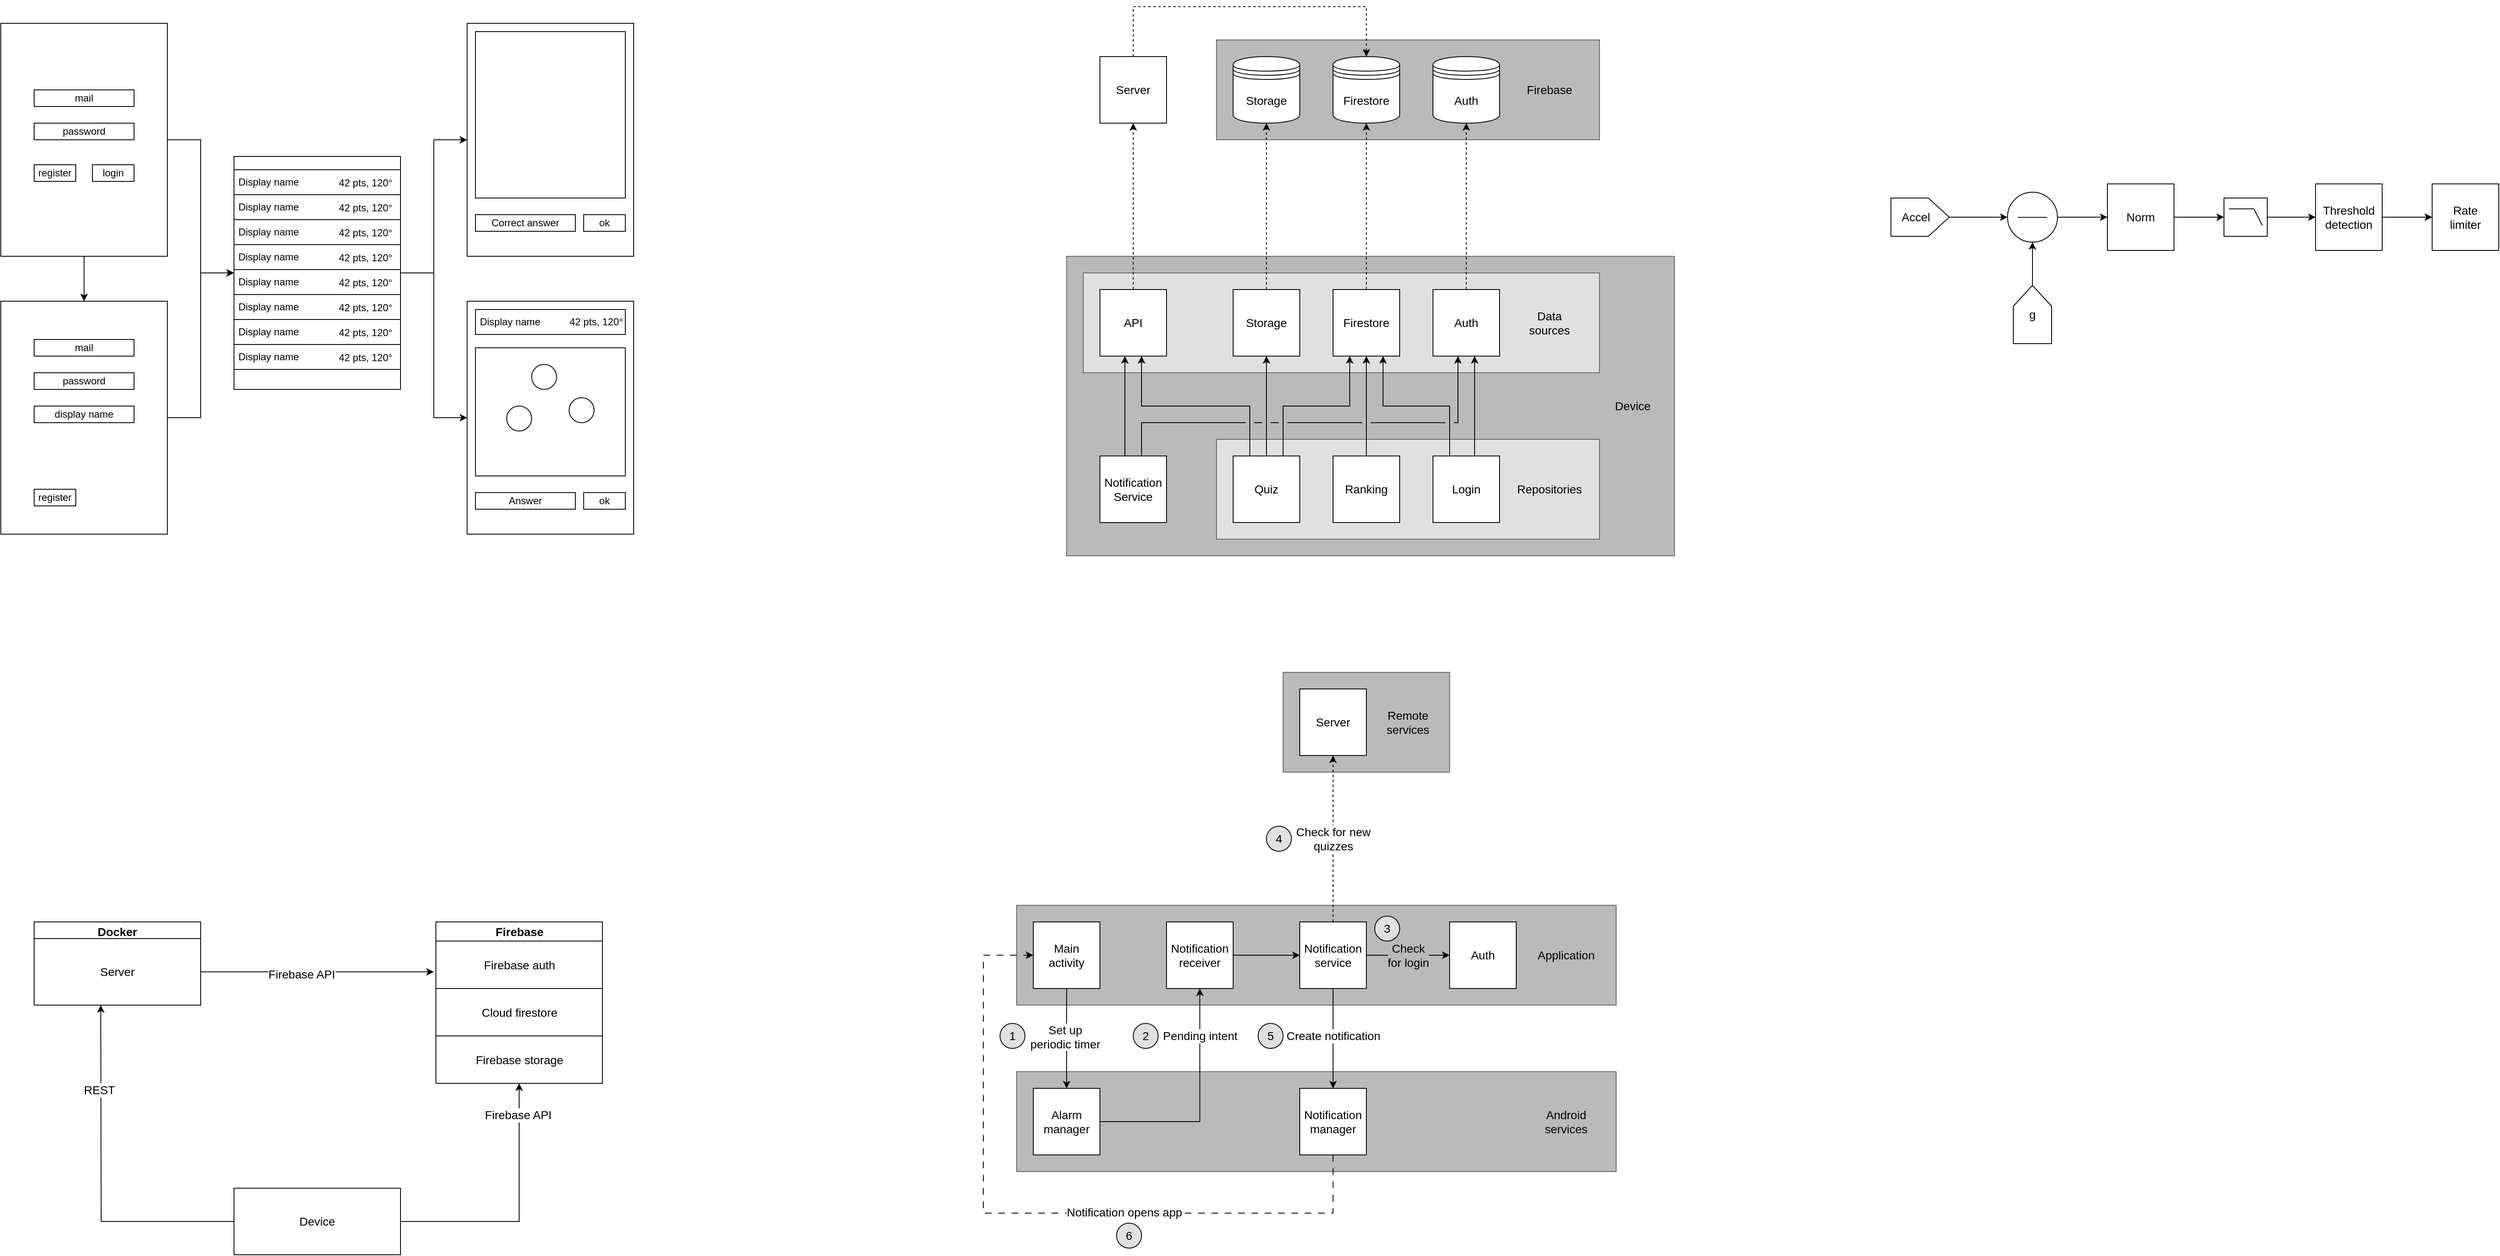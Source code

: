 <mxfile version="20.8.5" type="github">
  <diagram id="zBzixGI2H7bgK-FoRZWc" name="Page-1">
    <mxGraphModel dx="1362" dy="807" grid="1" gridSize="10" guides="1" tooltips="1" connect="1" arrows="1" fold="1" page="1" pageScale="1" pageWidth="1169" pageHeight="827" math="0" shadow="0">
      <root>
        <mxCell id="0" />
        <mxCell id="1" parent="0" />
        <mxCell id="LHW_mTxl5ud9EYCv_wQF-114" value="" style="rounded=0;whiteSpace=wrap;html=1;fontSize=14;fillColor=#BABABA;strokeColor=#666666;" parent="1" vertex="1">
          <mxGeometry x="1740" y="860" width="200" height="120" as="geometry" />
        </mxCell>
        <mxCell id="LHW_mTxl5ud9EYCv_wQF-113" value="" style="rounded=0;whiteSpace=wrap;html=1;fontSize=14;fillColor=#BABABA;strokeColor=#666666;" parent="1" vertex="1">
          <mxGeometry x="1420" y="1140" width="720" height="120" as="geometry" />
        </mxCell>
        <mxCell id="LHW_mTxl5ud9EYCv_wQF-111" value="" style="rounded=0;whiteSpace=wrap;html=1;fontSize=14;fillColor=#BABABA;strokeColor=#666666;" parent="1" vertex="1">
          <mxGeometry x="1420" y="1340" width="720" height="120" as="geometry" />
        </mxCell>
        <mxCell id="LHW_mTxl5ud9EYCv_wQF-42" value="" style="rounded=0;whiteSpace=wrap;html=1;fontSize=14;fillColor=#BABABA;fontColor=#333333;strokeColor=#666666;" parent="1" vertex="1">
          <mxGeometry x="1480" y="360" width="730" height="360" as="geometry" />
        </mxCell>
        <mxCell id="LHW_mTxl5ud9EYCv_wQF-40" value="" style="rounded=0;whiteSpace=wrap;html=1;fontSize=14;fillColor=#E0E0E0;fontColor=#333333;strokeColor=#666666;" parent="1" vertex="1">
          <mxGeometry x="1500" y="380" width="620" height="120" as="geometry" />
        </mxCell>
        <mxCell id="LHW_mTxl5ud9EYCv_wQF-41" value="" style="rounded=0;whiteSpace=wrap;html=1;fontSize=14;fillColor=#E0E0E0;fontColor=#333333;strokeColor=#666666;" parent="1" vertex="1">
          <mxGeometry x="1660" y="580" width="460" height="120" as="geometry" />
        </mxCell>
        <mxCell id="LHW_mTxl5ud9EYCv_wQF-39" value="" style="rounded=0;whiteSpace=wrap;html=1;fontSize=14;fillColor=#BABABA;fontColor=#333333;strokeColor=#666666;" parent="1" vertex="1">
          <mxGeometry x="1660" y="100" width="460" height="120" as="geometry" />
        </mxCell>
        <mxCell id="5lrPVcvUZNq-UoVcBbJm-13" value="" style="edgeStyle=orthogonalEdgeStyle;rounded=0;orthogonalLoop=1;jettySize=auto;html=1;" parent="1" source="5lrPVcvUZNq-UoVcBbJm-2" target="5lrPVcvUZNq-UoVcBbJm-8" edge="1">
          <mxGeometry relative="1" as="geometry" />
        </mxCell>
        <mxCell id="5lrPVcvUZNq-UoVcBbJm-82" style="edgeStyle=orthogonalEdgeStyle;rounded=0;orthogonalLoop=1;jettySize=auto;html=1;entryX=0;entryY=0.5;entryDx=0;entryDy=0;" parent="1" source="5lrPVcvUZNq-UoVcBbJm-2" target="5lrPVcvUZNq-UoVcBbJm-20" edge="1">
          <mxGeometry relative="1" as="geometry" />
        </mxCell>
        <mxCell id="5lrPVcvUZNq-UoVcBbJm-2" value="" style="rounded=0;whiteSpace=wrap;html=1;" parent="1" vertex="1">
          <mxGeometry x="200" y="80" width="200" height="280" as="geometry" />
        </mxCell>
        <mxCell id="5lrPVcvUZNq-UoVcBbJm-3" value="mail" style="rounded=0;whiteSpace=wrap;html=1;" parent="1" vertex="1">
          <mxGeometry x="240" y="160" width="120" height="20" as="geometry" />
        </mxCell>
        <mxCell id="5lrPVcvUZNq-UoVcBbJm-4" value="password" style="rounded=0;whiteSpace=wrap;html=1;" parent="1" vertex="1">
          <mxGeometry x="240" y="200" width="120" height="20" as="geometry" />
        </mxCell>
        <mxCell id="5lrPVcvUZNq-UoVcBbJm-6" value="register" style="rounded=0;whiteSpace=wrap;html=1;" parent="1" vertex="1">
          <mxGeometry x="240" y="250" width="50" height="20" as="geometry" />
        </mxCell>
        <mxCell id="5lrPVcvUZNq-UoVcBbJm-7" value="login" style="rounded=0;whiteSpace=wrap;html=1;" parent="1" vertex="1">
          <mxGeometry x="310" y="250" width="50" height="20" as="geometry" />
        </mxCell>
        <mxCell id="5lrPVcvUZNq-UoVcBbJm-64" value="" style="edgeStyle=orthogonalEdgeStyle;rounded=0;orthogonalLoop=1;jettySize=auto;html=1;" parent="1" source="5lrPVcvUZNq-UoVcBbJm-8" target="5lrPVcvUZNq-UoVcBbJm-20" edge="1">
          <mxGeometry relative="1" as="geometry" />
        </mxCell>
        <mxCell id="5lrPVcvUZNq-UoVcBbJm-8" value="" style="rounded=0;whiteSpace=wrap;html=1;" parent="1" vertex="1">
          <mxGeometry x="200" y="414" width="200" height="280" as="geometry" />
        </mxCell>
        <mxCell id="5lrPVcvUZNq-UoVcBbJm-9" value="mail" style="rounded=0;whiteSpace=wrap;html=1;" parent="1" vertex="1">
          <mxGeometry x="240" y="460" width="120" height="20" as="geometry" />
        </mxCell>
        <mxCell id="5lrPVcvUZNq-UoVcBbJm-10" value="password" style="rounded=0;whiteSpace=wrap;html=1;" parent="1" vertex="1">
          <mxGeometry x="240" y="500" width="120" height="20" as="geometry" />
        </mxCell>
        <mxCell id="5lrPVcvUZNq-UoVcBbJm-11" value="register" style="rounded=0;whiteSpace=wrap;html=1;" parent="1" vertex="1">
          <mxGeometry x="240" y="640" width="50" height="20" as="geometry" />
        </mxCell>
        <mxCell id="5lrPVcvUZNq-UoVcBbJm-14" value="display name" style="rounded=0;whiteSpace=wrap;html=1;" parent="1" vertex="1">
          <mxGeometry x="240" y="540" width="120" height="20" as="geometry" />
        </mxCell>
        <mxCell id="5lrPVcvUZNq-UoVcBbJm-115" style="edgeStyle=orthogonalEdgeStyle;rounded=0;orthogonalLoop=1;jettySize=auto;html=1;entryX=0;entryY=0.5;entryDx=0;entryDy=0;" parent="1" source="5lrPVcvUZNq-UoVcBbJm-20" target="5lrPVcvUZNq-UoVcBbJm-39" edge="1">
          <mxGeometry relative="1" as="geometry" />
        </mxCell>
        <mxCell id="5lrPVcvUZNq-UoVcBbJm-116" style="edgeStyle=orthogonalEdgeStyle;rounded=0;orthogonalLoop=1;jettySize=auto;html=1;entryX=0;entryY=0.5;entryDx=0;entryDy=0;" parent="1" source="5lrPVcvUZNq-UoVcBbJm-20" target="5lrPVcvUZNq-UoVcBbJm-49" edge="1">
          <mxGeometry relative="1" as="geometry" />
        </mxCell>
        <mxCell id="5lrPVcvUZNq-UoVcBbJm-20" value="" style="rounded=0;whiteSpace=wrap;html=1;" parent="1" vertex="1">
          <mxGeometry x="480" y="240" width="200" height="280" as="geometry" />
        </mxCell>
        <mxCell id="5lrPVcvUZNq-UoVcBbJm-39" value="" style="rounded=0;whiteSpace=wrap;html=1;" parent="1" vertex="1">
          <mxGeometry x="760" y="80" width="200" height="280" as="geometry" />
        </mxCell>
        <mxCell id="5lrPVcvUZNq-UoVcBbJm-46" value="" style="rounded=0;whiteSpace=wrap;html=1;" parent="1" vertex="1">
          <mxGeometry x="770" y="90" width="180" height="200" as="geometry" />
        </mxCell>
        <mxCell id="5lrPVcvUZNq-UoVcBbJm-47" value="Correct answer" style="rounded=0;whiteSpace=wrap;html=1;" parent="1" vertex="1">
          <mxGeometry x="770" y="310" width="120" height="20" as="geometry" />
        </mxCell>
        <mxCell id="5lrPVcvUZNq-UoVcBbJm-48" value="ok" style="rounded=0;whiteSpace=wrap;html=1;" parent="1" vertex="1">
          <mxGeometry x="900" y="310" width="50" height="20" as="geometry" />
        </mxCell>
        <mxCell id="5lrPVcvUZNq-UoVcBbJm-49" value="" style="rounded=0;whiteSpace=wrap;html=1;" parent="1" vertex="1">
          <mxGeometry x="760" y="414" width="200" height="280" as="geometry" />
        </mxCell>
        <mxCell id="5lrPVcvUZNq-UoVcBbJm-50" value="" style="rounded=0;whiteSpace=wrap;html=1;" parent="1" vertex="1">
          <mxGeometry x="770" y="470" width="180" height="154" as="geometry" />
        </mxCell>
        <mxCell id="5lrPVcvUZNq-UoVcBbJm-51" value="Answer" style="rounded=0;whiteSpace=wrap;html=1;" parent="1" vertex="1">
          <mxGeometry x="770" y="644" width="120" height="20" as="geometry" />
        </mxCell>
        <mxCell id="5lrPVcvUZNq-UoVcBbJm-52" value="ok" style="rounded=0;whiteSpace=wrap;html=1;" parent="1" vertex="1">
          <mxGeometry x="900" y="644" width="50" height="20" as="geometry" />
        </mxCell>
        <mxCell id="5lrPVcvUZNq-UoVcBbJm-54" value="" style="ellipse;whiteSpace=wrap;html=1;aspect=fixed;" parent="1" vertex="1">
          <mxGeometry x="837.5" y="490" width="30" height="30" as="geometry" />
        </mxCell>
        <mxCell id="5lrPVcvUZNq-UoVcBbJm-55" value="" style="ellipse;whiteSpace=wrap;html=1;aspect=fixed;" parent="1" vertex="1">
          <mxGeometry x="807.5" y="540" width="30" height="30" as="geometry" />
        </mxCell>
        <mxCell id="5lrPVcvUZNq-UoVcBbJm-56" value="" style="ellipse;whiteSpace=wrap;html=1;aspect=fixed;" parent="1" vertex="1">
          <mxGeometry x="882.5" y="530" width="30" height="30" as="geometry" />
        </mxCell>
        <mxCell id="5lrPVcvUZNq-UoVcBbJm-57" value="&amp;nbsp;Display name" style="rounded=0;whiteSpace=wrap;html=1;align=left;" parent="1" vertex="1">
          <mxGeometry x="770" y="424" width="180" height="30" as="geometry" />
        </mxCell>
        <mxCell id="5lrPVcvUZNq-UoVcBbJm-58" value="42 pts, 120°" style="text;strokeColor=none;fillColor=none;align=left;verticalAlign=middle;spacingLeft=4;spacingRight=4;overflow=hidden;points=[[0,0.5],[1,0.5]];portConstraint=eastwest;rotatable=0;" parent="1" vertex="1">
          <mxGeometry x="877" y="423" width="80" height="30" as="geometry" />
        </mxCell>
        <mxCell id="5lrPVcvUZNq-UoVcBbJm-99" value="&amp;nbsp;Display name" style="rounded=0;whiteSpace=wrap;html=1;align=left;" parent="1" vertex="1">
          <mxGeometry x="480" y="256" width="200" height="30" as="geometry" />
        </mxCell>
        <mxCell id="5lrPVcvUZNq-UoVcBbJm-100" value="42 pts, 120°" style="text;strokeColor=none;fillColor=none;align=left;verticalAlign=middle;spacingLeft=4;spacingRight=4;overflow=hidden;points=[[0,0.5],[1,0.5]];portConstraint=eastwest;rotatable=0;" parent="1" vertex="1">
          <mxGeometry x="600" y="256" width="80" height="30" as="geometry" />
        </mxCell>
        <mxCell id="5lrPVcvUZNq-UoVcBbJm-101" value="&amp;nbsp;Display name" style="rounded=0;whiteSpace=wrap;html=1;align=left;" parent="1" vertex="1">
          <mxGeometry x="480" y="286" width="200" height="30" as="geometry" />
        </mxCell>
        <mxCell id="5lrPVcvUZNq-UoVcBbJm-102" value="42 pts, 120°" style="text;strokeColor=none;fillColor=none;align=left;verticalAlign=middle;spacingLeft=4;spacingRight=4;overflow=hidden;points=[[0,0.5],[1,0.5]];portConstraint=eastwest;rotatable=0;" parent="1" vertex="1">
          <mxGeometry x="600" y="286" width="80" height="30" as="geometry" />
        </mxCell>
        <mxCell id="5lrPVcvUZNq-UoVcBbJm-103" value="&amp;nbsp;Display name" style="rounded=0;whiteSpace=wrap;html=1;align=left;" parent="1" vertex="1">
          <mxGeometry x="480" y="316" width="200" height="30" as="geometry" />
        </mxCell>
        <mxCell id="5lrPVcvUZNq-UoVcBbJm-104" value="42 pts, 120°" style="text;strokeColor=none;fillColor=none;align=left;verticalAlign=middle;spacingLeft=4;spacingRight=4;overflow=hidden;points=[[0,0.5],[1,0.5]];portConstraint=eastwest;rotatable=0;" parent="1" vertex="1">
          <mxGeometry x="600" y="316" width="80" height="30" as="geometry" />
        </mxCell>
        <mxCell id="5lrPVcvUZNq-UoVcBbJm-105" value="&amp;nbsp;Display name" style="rounded=0;whiteSpace=wrap;html=1;align=left;" parent="1" vertex="1">
          <mxGeometry x="480" y="346" width="200" height="30" as="geometry" />
        </mxCell>
        <mxCell id="5lrPVcvUZNq-UoVcBbJm-106" value="42 pts, 120°" style="text;strokeColor=none;fillColor=none;align=left;verticalAlign=middle;spacingLeft=4;spacingRight=4;overflow=hidden;points=[[0,0.5],[1,0.5]];portConstraint=eastwest;rotatable=0;" parent="1" vertex="1">
          <mxGeometry x="600" y="346" width="80" height="30" as="geometry" />
        </mxCell>
        <mxCell id="5lrPVcvUZNq-UoVcBbJm-107" value="&amp;nbsp;Display name" style="rounded=0;whiteSpace=wrap;html=1;align=left;" parent="1" vertex="1">
          <mxGeometry x="480" y="376" width="200" height="30" as="geometry" />
        </mxCell>
        <mxCell id="5lrPVcvUZNq-UoVcBbJm-108" value="42 pts, 120°" style="text;strokeColor=none;fillColor=none;align=left;verticalAlign=middle;spacingLeft=4;spacingRight=4;overflow=hidden;points=[[0,0.5],[1,0.5]];portConstraint=eastwest;rotatable=0;" parent="1" vertex="1">
          <mxGeometry x="600" y="376" width="80" height="30" as="geometry" />
        </mxCell>
        <mxCell id="5lrPVcvUZNq-UoVcBbJm-109" value="&amp;nbsp;Display name" style="rounded=0;whiteSpace=wrap;html=1;align=left;" parent="1" vertex="1">
          <mxGeometry x="480" y="406" width="200" height="30" as="geometry" />
        </mxCell>
        <mxCell id="5lrPVcvUZNq-UoVcBbJm-110" value="42 pts, 120°" style="text;strokeColor=none;fillColor=none;align=left;verticalAlign=middle;spacingLeft=4;spacingRight=4;overflow=hidden;points=[[0,0.5],[1,0.5]];portConstraint=eastwest;rotatable=0;" parent="1" vertex="1">
          <mxGeometry x="600" y="406" width="80" height="30" as="geometry" />
        </mxCell>
        <mxCell id="5lrPVcvUZNq-UoVcBbJm-111" value="&amp;nbsp;Display name" style="rounded=0;whiteSpace=wrap;html=1;align=left;" parent="1" vertex="1">
          <mxGeometry x="480" y="436" width="200" height="30" as="geometry" />
        </mxCell>
        <mxCell id="5lrPVcvUZNq-UoVcBbJm-112" value="42 pts, 120°" style="text;strokeColor=none;fillColor=none;align=left;verticalAlign=middle;spacingLeft=4;spacingRight=4;overflow=hidden;points=[[0,0.5],[1,0.5]];portConstraint=eastwest;rotatable=0;" parent="1" vertex="1">
          <mxGeometry x="600" y="436" width="80" height="30" as="geometry" />
        </mxCell>
        <mxCell id="5lrPVcvUZNq-UoVcBbJm-113" value="&amp;nbsp;Display name" style="rounded=0;whiteSpace=wrap;html=1;align=left;" parent="1" vertex="1">
          <mxGeometry x="480" y="466" width="200" height="30" as="geometry" />
        </mxCell>
        <mxCell id="5lrPVcvUZNq-UoVcBbJm-114" value="42 pts, 120°" style="text;strokeColor=none;fillColor=none;align=left;verticalAlign=middle;spacingLeft=4;spacingRight=4;overflow=hidden;points=[[0,0.5],[1,0.5]];portConstraint=eastwest;rotatable=0;" parent="1" vertex="1">
          <mxGeometry x="600" y="466" width="80" height="30" as="geometry" />
        </mxCell>
        <mxCell id="9_cc44vsU5pe8ltO2z1r-8" style="edgeStyle=orthogonalEdgeStyle;rounded=0;orthogonalLoop=1;jettySize=auto;html=1;fontSize=14;" parent="1" source="9_cc44vsU5pe8ltO2z1r-1" edge="1">
          <mxGeometry relative="1" as="geometry">
            <mxPoint x="320" y="1260" as="targetPoint" />
          </mxGeometry>
        </mxCell>
        <mxCell id="9_cc44vsU5pe8ltO2z1r-9" value="REST" style="edgeLabel;html=1;align=center;verticalAlign=middle;resizable=0;points=[];fontSize=14;" parent="9_cc44vsU5pe8ltO2z1r-8" vertex="1" connectable="0">
          <mxGeometry x="0.514" y="2" relative="1" as="geometry">
            <mxPoint as="offset" />
          </mxGeometry>
        </mxCell>
        <mxCell id="9_cc44vsU5pe8ltO2z1r-10" style="edgeStyle=orthogonalEdgeStyle;rounded=0;orthogonalLoop=1;jettySize=auto;html=1;entryX=0.5;entryY=1;entryDx=0;entryDy=0;fontSize=14;" parent="1" source="9_cc44vsU5pe8ltO2z1r-1" target="9_cc44vsU5pe8ltO2z1r-7" edge="1">
          <mxGeometry relative="1" as="geometry" />
        </mxCell>
        <mxCell id="9_cc44vsU5pe8ltO2z1r-11" value="Firebase API" style="edgeLabel;html=1;align=center;verticalAlign=middle;resizable=0;points=[];fontSize=14;" parent="9_cc44vsU5pe8ltO2z1r-10" vertex="1" connectable="0">
          <mxGeometry x="0.754" y="3" relative="1" as="geometry">
            <mxPoint x="1" as="offset" />
          </mxGeometry>
        </mxCell>
        <mxCell id="9_cc44vsU5pe8ltO2z1r-1" value="&lt;font style=&quot;font-size: 14px;&quot;&gt;Device&lt;/font&gt;" style="rounded=0;whiteSpace=wrap;html=1;" parent="1" vertex="1">
          <mxGeometry x="480" y="1480" width="200" height="80" as="geometry" />
        </mxCell>
        <mxCell id="9_cc44vsU5pe8ltO2z1r-3" value="Docker" style="swimlane;whiteSpace=wrap;html=1;fontSize=14;" parent="1" vertex="1">
          <mxGeometry x="240" y="1160" width="200" height="100" as="geometry" />
        </mxCell>
        <mxCell id="9_cc44vsU5pe8ltO2z1r-2" value="&lt;font style=&quot;font-size: 14px;&quot;&gt;Server&lt;/font&gt;" style="rounded=0;whiteSpace=wrap;html=1;" parent="9_cc44vsU5pe8ltO2z1r-3" vertex="1">
          <mxGeometry y="20" width="200" height="80" as="geometry" />
        </mxCell>
        <mxCell id="9_cc44vsU5pe8ltO2z1r-4" value="Firebase" style="swimlane;whiteSpace=wrap;html=1;fontSize=14;" parent="1" vertex="1">
          <mxGeometry x="722.5" y="1160" width="200" height="190" as="geometry">
            <mxRectangle x="722.5" y="1160" width="100" height="30" as="alternateBounds" />
          </mxGeometry>
        </mxCell>
        <mxCell id="9_cc44vsU5pe8ltO2z1r-7" value="&lt;font style=&quot;font-size: 14px;&quot;&gt;Firebase storage&lt;/font&gt;" style="rounded=0;whiteSpace=wrap;html=1;" parent="9_cc44vsU5pe8ltO2z1r-4" vertex="1">
          <mxGeometry y="137" width="200" height="57" as="geometry" />
        </mxCell>
        <mxCell id="9_cc44vsU5pe8ltO2z1r-5" value="&lt;font style=&quot;font-size: 14px;&quot;&gt;Firebase auth&lt;/font&gt;" style="rounded=0;whiteSpace=wrap;html=1;" parent="1" vertex="1">
          <mxGeometry x="722.5" y="1183" width="200" height="57" as="geometry" />
        </mxCell>
        <mxCell id="9_cc44vsU5pe8ltO2z1r-6" value="&lt;font style=&quot;font-size: 14px;&quot;&gt;Cloud firestore&lt;/font&gt;" style="rounded=0;whiteSpace=wrap;html=1;" parent="1" vertex="1">
          <mxGeometry x="722.5" y="1240" width="200" height="57" as="geometry" />
        </mxCell>
        <mxCell id="9_cc44vsU5pe8ltO2z1r-12" style="edgeStyle=orthogonalEdgeStyle;rounded=0;orthogonalLoop=1;jettySize=auto;html=1;fontSize=14;" parent="1" source="9_cc44vsU5pe8ltO2z1r-2" edge="1">
          <mxGeometry relative="1" as="geometry">
            <mxPoint x="720" y="1220" as="targetPoint" />
          </mxGeometry>
        </mxCell>
        <mxCell id="9_cc44vsU5pe8ltO2z1r-13" value="Firebase API" style="edgeLabel;html=1;align=center;verticalAlign=middle;resizable=0;points=[];fontSize=14;" parent="9_cc44vsU5pe8ltO2z1r-12" vertex="1" connectable="0">
          <mxGeometry x="-0.136" y="-3" relative="1" as="geometry">
            <mxPoint as="offset" />
          </mxGeometry>
        </mxCell>
        <mxCell id="LHW_mTxl5ud9EYCv_wQF-35" style="edgeStyle=orthogonalEdgeStyle;rounded=0;orthogonalLoop=1;jettySize=auto;html=1;entryX=0.5;entryY=0;entryDx=0;entryDy=0;fontSize=14;dashed=1;" parent="1" source="LHW_mTxl5ud9EYCv_wQF-2" target="LHW_mTxl5ud9EYCv_wQF-5" edge="1">
          <mxGeometry relative="1" as="geometry">
            <Array as="points">
              <mxPoint x="1560" y="60" />
              <mxPoint x="1840" y="60" />
            </Array>
          </mxGeometry>
        </mxCell>
        <mxCell id="LHW_mTxl5ud9EYCv_wQF-2" value="&lt;font style=&quot;font-size: 14px;&quot;&gt;Server&lt;/font&gt;" style="rounded=0;whiteSpace=wrap;html=1;" parent="1" vertex="1">
          <mxGeometry x="1520" y="120" width="80" height="80" as="geometry" />
        </mxCell>
        <mxCell id="LHW_mTxl5ud9EYCv_wQF-4" value="Auth" style="shape=datastore;whiteSpace=wrap;html=1;fontSize=14;" parent="1" vertex="1">
          <mxGeometry x="1920" y="120" width="80" height="80" as="geometry" />
        </mxCell>
        <mxCell id="LHW_mTxl5ud9EYCv_wQF-5" value="Firestore" style="shape=datastore;whiteSpace=wrap;html=1;fontSize=14;" parent="1" vertex="1">
          <mxGeometry x="1800" y="120" width="80" height="80" as="geometry" />
        </mxCell>
        <mxCell id="LHW_mTxl5ud9EYCv_wQF-6" value="Storage" style="shape=datastore;whiteSpace=wrap;html=1;fontSize=14;" parent="1" vertex="1">
          <mxGeometry x="1680" y="120" width="80" height="80" as="geometry" />
        </mxCell>
        <mxCell id="LHW_mTxl5ud9EYCv_wQF-36" style="edgeStyle=orthogonalEdgeStyle;rounded=0;orthogonalLoop=1;jettySize=auto;html=1;entryX=0.5;entryY=1;entryDx=0;entryDy=0;fontSize=14;dashed=1;" parent="1" source="LHW_mTxl5ud9EYCv_wQF-8" target="LHW_mTxl5ud9EYCv_wQF-5" edge="1">
          <mxGeometry relative="1" as="geometry" />
        </mxCell>
        <mxCell id="LHW_mTxl5ud9EYCv_wQF-8" value="&lt;font style=&quot;font-size: 14px;&quot;&gt;Firestore&lt;/font&gt;" style="rounded=0;whiteSpace=wrap;html=1;" parent="1" vertex="1">
          <mxGeometry x="1800" y="400" width="80" height="80" as="geometry" />
        </mxCell>
        <mxCell id="LHW_mTxl5ud9EYCv_wQF-30" style="edgeStyle=orthogonalEdgeStyle;rounded=0;orthogonalLoop=1;jettySize=auto;html=1;entryX=0.5;entryY=1;entryDx=0;entryDy=0;fontSize=14;dashed=1;" parent="1" source="LHW_mTxl5ud9EYCv_wQF-9" target="LHW_mTxl5ud9EYCv_wQF-4" edge="1">
          <mxGeometry relative="1" as="geometry" />
        </mxCell>
        <mxCell id="LHW_mTxl5ud9EYCv_wQF-9" value="&lt;font style=&quot;font-size: 14px;&quot;&gt;Auth&lt;/font&gt;" style="rounded=0;whiteSpace=wrap;html=1;" parent="1" vertex="1">
          <mxGeometry x="1920" y="400" width="80" height="80" as="geometry" />
        </mxCell>
        <mxCell id="LHW_mTxl5ud9EYCv_wQF-37" style="edgeStyle=orthogonalEdgeStyle;rounded=0;orthogonalLoop=1;jettySize=auto;html=1;entryX=0.5;entryY=1;entryDx=0;entryDy=0;fontSize=14;dashed=1;" parent="1" source="LHW_mTxl5ud9EYCv_wQF-10" target="LHW_mTxl5ud9EYCv_wQF-6" edge="1">
          <mxGeometry relative="1" as="geometry" />
        </mxCell>
        <mxCell id="LHW_mTxl5ud9EYCv_wQF-10" value="&lt;font style=&quot;font-size: 14px;&quot;&gt;Storage&lt;br&gt;&lt;/font&gt;" style="rounded=0;whiteSpace=wrap;html=1;" parent="1" vertex="1">
          <mxGeometry x="1680" y="400" width="80" height="80" as="geometry" />
        </mxCell>
        <mxCell id="LHW_mTxl5ud9EYCv_wQF-38" style="edgeStyle=orthogonalEdgeStyle;rounded=0;orthogonalLoop=1;jettySize=auto;html=1;entryX=0.5;entryY=1;entryDx=0;entryDy=0;dashed=1;fontSize=14;" parent="1" source="LHW_mTxl5ud9EYCv_wQF-11" target="LHW_mTxl5ud9EYCv_wQF-2" edge="1">
          <mxGeometry relative="1" as="geometry" />
        </mxCell>
        <mxCell id="LHW_mTxl5ud9EYCv_wQF-11" value="&lt;font style=&quot;font-size: 14px;&quot;&gt;API&lt;/font&gt;" style="rounded=0;whiteSpace=wrap;html=1;" parent="1" vertex="1">
          <mxGeometry x="1520" y="400" width="80" height="80" as="geometry" />
        </mxCell>
        <mxCell id="LHW_mTxl5ud9EYCv_wQF-23" style="edgeStyle=orthogonalEdgeStyle;rounded=0;orthogonalLoop=1;jettySize=auto;html=1;fontSize=14;" parent="1" source="LHW_mTxl5ud9EYCv_wQF-12" edge="1">
          <mxGeometry relative="1" as="geometry">
            <mxPoint x="1970" y="480" as="targetPoint" />
            <Array as="points">
              <mxPoint x="1970" y="480" />
            </Array>
          </mxGeometry>
        </mxCell>
        <mxCell id="LHW_mTxl5ud9EYCv_wQF-28" style="edgeStyle=orthogonalEdgeStyle;rounded=0;orthogonalLoop=1;jettySize=auto;html=1;exitX=0.25;exitY=0;exitDx=0;exitDy=0;entryX=0.75;entryY=1;entryDx=0;entryDy=0;fontSize=14;" parent="1" source="LHW_mTxl5ud9EYCv_wQF-12" target="LHW_mTxl5ud9EYCv_wQF-8" edge="1">
          <mxGeometry relative="1" as="geometry">
            <Array as="points">
              <mxPoint x="1940" y="540" />
              <mxPoint x="1860" y="540" />
            </Array>
          </mxGeometry>
        </mxCell>
        <mxCell id="LHW_mTxl5ud9EYCv_wQF-12" value="&lt;font style=&quot;font-size: 14px;&quot;&gt;Login&lt;/font&gt;" style="rounded=0;whiteSpace=wrap;html=1;" parent="1" vertex="1">
          <mxGeometry x="1920" y="600" width="80" height="80" as="geometry" />
        </mxCell>
        <mxCell id="LHW_mTxl5ud9EYCv_wQF-26" style="edgeStyle=orthogonalEdgeStyle;rounded=0;orthogonalLoop=1;jettySize=auto;html=1;entryX=0.5;entryY=1;entryDx=0;entryDy=0;fontSize=14;" parent="1" source="LHW_mTxl5ud9EYCv_wQF-13" target="LHW_mTxl5ud9EYCv_wQF-8" edge="1">
          <mxGeometry relative="1" as="geometry">
            <Array as="points">
              <mxPoint x="1840" y="510" />
              <mxPoint x="1840" y="510" />
            </Array>
          </mxGeometry>
        </mxCell>
        <mxCell id="LHW_mTxl5ud9EYCv_wQF-13" value="&lt;font style=&quot;font-size: 14px;&quot;&gt;Ranking&lt;/font&gt;" style="rounded=0;whiteSpace=wrap;html=1;" parent="1" vertex="1">
          <mxGeometry x="1800" y="600" width="80" height="80" as="geometry" />
        </mxCell>
        <mxCell id="LHW_mTxl5ud9EYCv_wQF-24" style="edgeStyle=orthogonalEdgeStyle;rounded=0;orthogonalLoop=1;jettySize=auto;html=1;exitX=0.25;exitY=0;exitDx=0;exitDy=0;fontSize=14;" parent="1" source="LHW_mTxl5ud9EYCv_wQF-14" edge="1">
          <mxGeometry relative="1" as="geometry">
            <mxPoint x="1570" y="480" as="targetPoint" />
            <Array as="points">
              <mxPoint x="1700" y="540" />
              <mxPoint x="1570" y="540" />
              <mxPoint x="1570" y="480" />
            </Array>
          </mxGeometry>
        </mxCell>
        <mxCell id="LHW_mTxl5ud9EYCv_wQF-33" style="edgeStyle=orthogonalEdgeStyle;rounded=0;orthogonalLoop=1;jettySize=auto;html=1;entryX=0.5;entryY=1;entryDx=0;entryDy=0;fontSize=14;" parent="1" source="LHW_mTxl5ud9EYCv_wQF-14" target="LHW_mTxl5ud9EYCv_wQF-10" edge="1">
          <mxGeometry relative="1" as="geometry" />
        </mxCell>
        <mxCell id="LHW_mTxl5ud9EYCv_wQF-34" style="edgeStyle=orthogonalEdgeStyle;rounded=0;orthogonalLoop=1;jettySize=auto;html=1;exitX=0.75;exitY=0;exitDx=0;exitDy=0;entryX=0.25;entryY=1;entryDx=0;entryDy=0;fontSize=14;" parent="1" source="LHW_mTxl5ud9EYCv_wQF-14" target="LHW_mTxl5ud9EYCv_wQF-8" edge="1">
          <mxGeometry relative="1" as="geometry" />
        </mxCell>
        <mxCell id="LHW_mTxl5ud9EYCv_wQF-14" value="&lt;font style=&quot;font-size: 14px;&quot;&gt;Quiz&lt;/font&gt;" style="rounded=0;whiteSpace=wrap;html=1;" parent="1" vertex="1">
          <mxGeometry x="1680" y="600" width="80" height="80" as="geometry" />
        </mxCell>
        <mxCell id="LHW_mTxl5ud9EYCv_wQF-44" value="Firebase" style="text;html=1;strokeColor=none;fillColor=none;align=center;verticalAlign=middle;whiteSpace=wrap;rounded=0;fontSize=14;" parent="1" vertex="1">
          <mxGeometry x="2030" y="145" width="60" height="30" as="geometry" />
        </mxCell>
        <mxCell id="LHW_mTxl5ud9EYCv_wQF-45" value="Data sources" style="text;html=1;strokeColor=none;fillColor=none;align=center;verticalAlign=middle;whiteSpace=wrap;rounded=0;fontSize=14;" parent="1" vertex="1">
          <mxGeometry x="2030" y="425" width="60" height="30" as="geometry" />
        </mxCell>
        <mxCell id="LHW_mTxl5ud9EYCv_wQF-46" value="Repositories" style="text;html=1;strokeColor=none;fillColor=none;align=center;verticalAlign=middle;whiteSpace=wrap;rounded=0;fontSize=14;" parent="1" vertex="1">
          <mxGeometry x="2030" y="625" width="60" height="30" as="geometry" />
        </mxCell>
        <mxCell id="LHW_mTxl5ud9EYCv_wQF-47" value="Device" style="text;html=1;strokeColor=none;fillColor=none;align=center;verticalAlign=middle;whiteSpace=wrap;rounded=0;fontSize=14;" parent="1" vertex="1">
          <mxGeometry x="2130" y="525" width="60" height="30" as="geometry" />
        </mxCell>
        <mxCell id="LHW_mTxl5ud9EYCv_wQF-99" style="edgeStyle=orthogonalEdgeStyle;rounded=0;jumpStyle=gap;jumpSize=10;orthogonalLoop=1;jettySize=auto;html=1;entryX=0;entryY=0.5;entryDx=0;entryDy=0;fontSize=14;" parent="1" source="LHW_mTxl5ud9EYCv_wQF-80" target="LHW_mTxl5ud9EYCv_wQF-91" edge="1">
          <mxGeometry relative="1" as="geometry" />
        </mxCell>
        <mxCell id="LHW_mTxl5ud9EYCv_wQF-80" value="&lt;font style=&quot;font-size: 14px;&quot;&gt;Notification&lt;br&gt;receiver&lt;br&gt;&lt;/font&gt;" style="rounded=0;whiteSpace=wrap;html=1;" parent="1" vertex="1">
          <mxGeometry x="1600" y="1160" width="80" height="80" as="geometry" />
        </mxCell>
        <mxCell id="LHW_mTxl5ud9EYCv_wQF-88" style="edgeStyle=orthogonalEdgeStyle;rounded=0;orthogonalLoop=1;jettySize=auto;html=1;fontSize=14;" parent="1" source="LHW_mTxl5ud9EYCv_wQF-86" edge="1">
          <mxGeometry relative="1" as="geometry">
            <mxPoint x="1550" y="480" as="targetPoint" />
            <Array as="points">
              <mxPoint x="1550" y="490" />
              <mxPoint x="1550" y="490" />
            </Array>
          </mxGeometry>
        </mxCell>
        <mxCell id="LHW_mTxl5ud9EYCv_wQF-90" style="edgeStyle=orthogonalEdgeStyle;rounded=0;orthogonalLoop=1;jettySize=auto;html=1;fontSize=14;jumpStyle=gap;jumpSize=10;" parent="1" source="LHW_mTxl5ud9EYCv_wQF-86" edge="1">
          <mxGeometry relative="1" as="geometry">
            <mxPoint x="1950" y="480" as="targetPoint" />
            <Array as="points">
              <mxPoint x="1570" y="560" />
              <mxPoint x="1950" y="560" />
              <mxPoint x="1950" y="480" />
            </Array>
          </mxGeometry>
        </mxCell>
        <mxCell id="LHW_mTxl5ud9EYCv_wQF-86" value="&lt;font style=&quot;font-size: 14px;&quot;&gt;Notification&lt;br&gt;Service&lt;br&gt;&lt;/font&gt;" style="rounded=0;whiteSpace=wrap;html=1;" parent="1" vertex="1">
          <mxGeometry x="1520" y="600" width="80" height="80" as="geometry" />
        </mxCell>
        <mxCell id="LHW_mTxl5ud9EYCv_wQF-100" value="" style="edgeStyle=orthogonalEdgeStyle;rounded=0;jumpStyle=gap;jumpSize=10;orthogonalLoop=1;jettySize=auto;html=1;entryX=0.5;entryY=0;entryDx=0;entryDy=0;fontSize=14;" parent="1" source="LHW_mTxl5ud9EYCv_wQF-91" target="LHW_mTxl5ud9EYCv_wQF-96" edge="1">
          <mxGeometry relative="1" as="geometry">
            <mxPoint as="offset" />
          </mxGeometry>
        </mxCell>
        <mxCell id="LHW_mTxl5ud9EYCv_wQF-109" value="Check&lt;br&gt;for login" style="edgeStyle=orthogonalEdgeStyle;rounded=0;jumpStyle=gap;jumpSize=10;orthogonalLoop=1;jettySize=auto;html=1;entryX=0;entryY=0.5;entryDx=0;entryDy=0;fontSize=14;labelBackgroundColor=#BABABA;" parent="1" source="LHW_mTxl5ud9EYCv_wQF-91" target="LHW_mTxl5ud9EYCv_wQF-95" edge="1">
          <mxGeometry relative="1" as="geometry" />
        </mxCell>
        <mxCell id="LHW_mTxl5ud9EYCv_wQF-110" value="Check for new&lt;br&gt;quizzes" style="edgeStyle=orthogonalEdgeStyle;rounded=0;jumpStyle=gap;jumpSize=10;orthogonalLoop=1;jettySize=auto;html=1;entryX=0.5;entryY=1;entryDx=0;entryDy=0;fontSize=14;dashed=1;" parent="1" source="LHW_mTxl5ud9EYCv_wQF-91" target="LHW_mTxl5ud9EYCv_wQF-94" edge="1">
          <mxGeometry relative="1" as="geometry" />
        </mxCell>
        <mxCell id="LHW_mTxl5ud9EYCv_wQF-91" value="&lt;font style=&quot;font-size: 14px;&quot;&gt;Notification service&lt;br&gt;&lt;/font&gt;" style="rounded=0;whiteSpace=wrap;html=1;" parent="1" vertex="1">
          <mxGeometry x="1760" y="1160" width="80" height="80" as="geometry" />
        </mxCell>
        <mxCell id="LHW_mTxl5ud9EYCv_wQF-98" style="edgeStyle=orthogonalEdgeStyle;rounded=0;jumpStyle=gap;jumpSize=10;orthogonalLoop=1;jettySize=auto;html=1;entryX=0.5;entryY=1;entryDx=0;entryDy=0;fontSize=14;" parent="1" source="LHW_mTxl5ud9EYCv_wQF-92" target="LHW_mTxl5ud9EYCv_wQF-80" edge="1">
          <mxGeometry relative="1" as="geometry" />
        </mxCell>
        <mxCell id="LHW_mTxl5ud9EYCv_wQF-103" value="Pending intent" style="edgeLabel;html=1;align=center;verticalAlign=middle;resizable=0;points=[];fontSize=14;" parent="LHW_mTxl5ud9EYCv_wQF-98" vertex="1" connectable="0">
          <mxGeometry x="0.444" y="-3" relative="1" as="geometry">
            <mxPoint x="-3" y="-21" as="offset" />
          </mxGeometry>
        </mxCell>
        <mxCell id="LHW_mTxl5ud9EYCv_wQF-92" value="&lt;font style=&quot;font-size: 14px;&quot;&gt;Alarm manager&lt;br&gt;&lt;/font&gt;" style="rounded=0;whiteSpace=wrap;html=1;" parent="1" vertex="1">
          <mxGeometry x="1440" y="1360" width="80" height="80" as="geometry" />
        </mxCell>
        <mxCell id="LHW_mTxl5ud9EYCv_wQF-97" style="edgeStyle=orthogonalEdgeStyle;rounded=0;jumpStyle=gap;jumpSize=10;orthogonalLoop=1;jettySize=auto;html=1;entryX=0.5;entryY=0;entryDx=0;entryDy=0;fontSize=14;" parent="1" source="LHW_mTxl5ud9EYCv_wQF-93" target="LHW_mTxl5ud9EYCv_wQF-92" edge="1">
          <mxGeometry relative="1" as="geometry" />
        </mxCell>
        <mxCell id="LHW_mTxl5ud9EYCv_wQF-102" value="Set up&lt;br&gt;periodic timer" style="edgeLabel;html=1;align=center;verticalAlign=middle;resizable=0;points=[];fontSize=14;" parent="LHW_mTxl5ud9EYCv_wQF-97" vertex="1" connectable="0">
          <mxGeometry x="0.188" y="-1" relative="1" as="geometry">
            <mxPoint x="-1" y="-14" as="offset" />
          </mxGeometry>
        </mxCell>
        <mxCell id="LHW_mTxl5ud9EYCv_wQF-93" value="&lt;font style=&quot;font-size: 14px;&quot;&gt;Main&lt;br&gt;activity&lt;br&gt;&lt;/font&gt;" style="rounded=0;whiteSpace=wrap;html=1;" parent="1" vertex="1">
          <mxGeometry x="1440" y="1160" width="80" height="80" as="geometry" />
        </mxCell>
        <mxCell id="LHW_mTxl5ud9EYCv_wQF-94" value="&lt;font style=&quot;font-size: 14px;&quot;&gt;Server&lt;/font&gt;" style="rounded=0;whiteSpace=wrap;html=1;" parent="1" vertex="1">
          <mxGeometry x="1760" y="880" width="80" height="80" as="geometry" />
        </mxCell>
        <mxCell id="LHW_mTxl5ud9EYCv_wQF-95" value="&lt;font style=&quot;font-size: 14px;&quot;&gt;Auth&lt;/font&gt;" style="rounded=0;whiteSpace=wrap;html=1;" parent="1" vertex="1">
          <mxGeometry x="1940" y="1160" width="80" height="80" as="geometry" />
        </mxCell>
        <mxCell id="LHW_mTxl5ud9EYCv_wQF-125" style="edgeStyle=orthogonalEdgeStyle;rounded=0;jumpStyle=gap;jumpSize=10;orthogonalLoop=1;jettySize=auto;html=1;entryX=0;entryY=0.5;entryDx=0;entryDy=0;dashed=1;labelBackgroundColor=#BABABA;fontSize=14;dashPattern=8 8;" parent="1" source="LHW_mTxl5ud9EYCv_wQF-96" target="LHW_mTxl5ud9EYCv_wQF-93" edge="1">
          <mxGeometry relative="1" as="geometry">
            <Array as="points">
              <mxPoint x="1800" y="1510" />
              <mxPoint x="1380" y="1510" />
              <mxPoint x="1380" y="1200" />
            </Array>
          </mxGeometry>
        </mxCell>
        <mxCell id="LHW_mTxl5ud9EYCv_wQF-126" value="Notification opens app" style="edgeLabel;html=1;align=center;verticalAlign=middle;resizable=0;points=[];fontSize=14;" parent="LHW_mTxl5ud9EYCv_wQF-125" vertex="1" connectable="0">
          <mxGeometry x="-0.114" y="-1" relative="1" as="geometry">
            <mxPoint x="60" as="offset" />
          </mxGeometry>
        </mxCell>
        <mxCell id="LHW_mTxl5ud9EYCv_wQF-96" value="&lt;font style=&quot;font-size: 14px;&quot;&gt;Notification manager&lt;br&gt;&lt;/font&gt;" style="rounded=0;whiteSpace=wrap;html=1;" parent="1" vertex="1">
          <mxGeometry x="1760" y="1360" width="80" height="80" as="geometry" />
        </mxCell>
        <mxCell id="LHW_mTxl5ud9EYCv_wQF-115" value="Remote&lt;br&gt;services" style="text;html=1;strokeColor=none;fillColor=none;align=center;verticalAlign=middle;whiteSpace=wrap;rounded=0;fontSize=14;" parent="1" vertex="1">
          <mxGeometry x="1860" y="905" width="60" height="30" as="geometry" />
        </mxCell>
        <mxCell id="LHW_mTxl5ud9EYCv_wQF-117" value="Application" style="text;html=1;strokeColor=none;fillColor=none;align=center;verticalAlign=middle;whiteSpace=wrap;rounded=0;fontSize=14;" parent="1" vertex="1">
          <mxGeometry x="2050" y="1185" width="60" height="30" as="geometry" />
        </mxCell>
        <mxCell id="LHW_mTxl5ud9EYCv_wQF-118" value="Android&lt;br&gt;services" style="text;html=1;strokeColor=none;fillColor=none;align=center;verticalAlign=middle;whiteSpace=wrap;rounded=0;fontSize=14;" parent="1" vertex="1">
          <mxGeometry x="2050" y="1385" width="60" height="30" as="geometry" />
        </mxCell>
        <mxCell id="LHW_mTxl5ud9EYCv_wQF-119" value="Create notification" style="edgeLabel;html=1;align=center;verticalAlign=middle;resizable=0;points=[];fontSize=14;" parent="1" vertex="1" connectable="0">
          <mxGeometry x="1800" y="1297" as="geometry" />
        </mxCell>
        <mxCell id="LHW_mTxl5ud9EYCv_wQF-120" value="1" style="ellipse;whiteSpace=wrap;html=1;fontSize=14;fillColor=#E0E0E0;" parent="1" vertex="1">
          <mxGeometry x="1400" y="1282" width="30" height="30" as="geometry" />
        </mxCell>
        <mxCell id="LHW_mTxl5ud9EYCv_wQF-121" value="2" style="ellipse;whiteSpace=wrap;html=1;fontSize=14;fillColor=#E0E0E0;" parent="1" vertex="1">
          <mxGeometry x="1560" y="1282" width="30" height="30" as="geometry" />
        </mxCell>
        <mxCell id="LHW_mTxl5ud9EYCv_wQF-122" value="3" style="ellipse;whiteSpace=wrap;html=1;fontSize=14;fillColor=#E0E0E0;" parent="1" vertex="1">
          <mxGeometry x="1850" y="1153" width="30" height="30" as="geometry" />
        </mxCell>
        <mxCell id="LHW_mTxl5ud9EYCv_wQF-123" value="4" style="ellipse;whiteSpace=wrap;html=1;fontSize=14;fillColor=#E0E0E0;" parent="1" vertex="1">
          <mxGeometry x="1720" y="1045" width="30" height="30" as="geometry" />
        </mxCell>
        <mxCell id="LHW_mTxl5ud9EYCv_wQF-124" value="5" style="ellipse;whiteSpace=wrap;html=1;fontSize=14;fillColor=#E0E0E0;" parent="1" vertex="1">
          <mxGeometry x="1710" y="1282" width="30" height="30" as="geometry" />
        </mxCell>
        <mxCell id="LHW_mTxl5ud9EYCv_wQF-127" value="6" style="ellipse;whiteSpace=wrap;html=1;fontSize=14;fillColor=#E0E0E0;" parent="1" vertex="1">
          <mxGeometry x="1540" y="1522" width="30" height="30" as="geometry" />
        </mxCell>
        <mxCell id="bDa0pr_AxrnBLVQE5PWX-16" value="" style="edgeStyle=orthogonalEdgeStyle;rounded=0;orthogonalLoop=1;jettySize=auto;html=1;fontSize=14;" edge="1" parent="1" source="bDa0pr_AxrnBLVQE5PWX-1" target="bDa0pr_AxrnBLVQE5PWX-14">
          <mxGeometry relative="1" as="geometry" />
        </mxCell>
        <mxCell id="bDa0pr_AxrnBLVQE5PWX-1" value="" style="verticalLabelPosition=bottom;shadow=0;dashed=0;align=center;html=1;verticalAlign=top;shape=mxgraph.electrical.logic_gates.lowpass_filter;" vertex="1" parent="1">
          <mxGeometry x="2870" y="290" width="52" height="46" as="geometry" />
        </mxCell>
        <mxCell id="bDa0pr_AxrnBLVQE5PWX-8" value="" style="group" vertex="1" connectable="0" parent="1">
          <mxGeometry x="2610" y="283" width="60" height="60" as="geometry" />
        </mxCell>
        <mxCell id="bDa0pr_AxrnBLVQE5PWX-6" value="" style="ellipse;whiteSpace=wrap;html=1;aspect=fixed;" vertex="1" parent="bDa0pr_AxrnBLVQE5PWX-8">
          <mxGeometry width="60" height="60" as="geometry" />
        </mxCell>
        <mxCell id="bDa0pr_AxrnBLVQE5PWX-7" value="" style="endArrow=none;html=1;rounded=0;fontSize=40;" edge="1" parent="bDa0pr_AxrnBLVQE5PWX-8">
          <mxGeometry width="50" height="50" relative="1" as="geometry">
            <mxPoint x="12.353" y="30.265" as="sourcePoint" />
            <mxPoint x="47.647" y="30.265" as="targetPoint" />
          </mxGeometry>
        </mxCell>
        <mxCell id="bDa0pr_AxrnBLVQE5PWX-13" value="Rate&lt;br&gt;limiter" style="whiteSpace=wrap;html=1;aspect=fixed;fontSize=14;" vertex="1" parent="1">
          <mxGeometry x="3120" y="273" width="80" height="80" as="geometry" />
        </mxCell>
        <mxCell id="bDa0pr_AxrnBLVQE5PWX-17" value="" style="edgeStyle=orthogonalEdgeStyle;rounded=0;orthogonalLoop=1;jettySize=auto;html=1;fontSize=14;" edge="1" parent="1" source="bDa0pr_AxrnBLVQE5PWX-14" target="bDa0pr_AxrnBLVQE5PWX-13">
          <mxGeometry relative="1" as="geometry" />
        </mxCell>
        <mxCell id="bDa0pr_AxrnBLVQE5PWX-14" value="Threshold detection" style="whiteSpace=wrap;html=1;aspect=fixed;fontSize=14;" vertex="1" parent="1">
          <mxGeometry x="2980" y="273" width="80" height="80" as="geometry" />
        </mxCell>
        <mxCell id="bDa0pr_AxrnBLVQE5PWX-22" value="" style="edgeStyle=orthogonalEdgeStyle;rounded=0;orthogonalLoop=1;jettySize=auto;html=1;fontSize=14;" edge="1" parent="1" source="bDa0pr_AxrnBLVQE5PWX-21" target="bDa0pr_AxrnBLVQE5PWX-6">
          <mxGeometry relative="1" as="geometry" />
        </mxCell>
        <mxCell id="bDa0pr_AxrnBLVQE5PWX-21" value="" style="verticalLabelPosition=bottom;shadow=0;dashed=0;align=center;html=1;verticalAlign=top;shape=mxgraph.electrical.abstract.dac;fontSize=14;" vertex="1" parent="1">
          <mxGeometry x="2470" y="290" width="70" height="46" as="geometry" />
        </mxCell>
        <mxCell id="bDa0pr_AxrnBLVQE5PWX-23" value="Accel" style="text;html=1;strokeColor=none;fillColor=none;align=center;verticalAlign=middle;whiteSpace=wrap;rounded=0;fontSize=14;" vertex="1" parent="1">
          <mxGeometry x="2470" y="298" width="60" height="30" as="geometry" />
        </mxCell>
        <mxCell id="bDa0pr_AxrnBLVQE5PWX-26" value="" style="edgeStyle=orthogonalEdgeStyle;rounded=0;orthogonalLoop=1;jettySize=auto;html=1;fontSize=14;" edge="1" parent="1" source="bDa0pr_AxrnBLVQE5PWX-24" target="bDa0pr_AxrnBLVQE5PWX-6">
          <mxGeometry relative="1" as="geometry" />
        </mxCell>
        <mxCell id="bDa0pr_AxrnBLVQE5PWX-24" value="" style="verticalLabelPosition=bottom;shadow=0;dashed=0;align=center;html=1;verticalAlign=top;shape=mxgraph.electrical.abstract.dac;fontSize=14;rotation=-90;" vertex="1" parent="1">
          <mxGeometry x="2605" y="407" width="70" height="46" as="geometry" />
        </mxCell>
        <mxCell id="bDa0pr_AxrnBLVQE5PWX-25" value="g" style="text;html=1;strokeColor=none;fillColor=none;align=center;verticalAlign=middle;whiteSpace=wrap;rounded=0;fontSize=14;" vertex="1" parent="1">
          <mxGeometry x="2610" y="415" width="60" height="30" as="geometry" />
        </mxCell>
        <mxCell id="bDa0pr_AxrnBLVQE5PWX-29" value="" style="edgeStyle=orthogonalEdgeStyle;rounded=0;orthogonalLoop=1;jettySize=auto;html=1;fontSize=14;" edge="1" parent="1" source="bDa0pr_AxrnBLVQE5PWX-27" target="bDa0pr_AxrnBLVQE5PWX-1">
          <mxGeometry relative="1" as="geometry" />
        </mxCell>
        <mxCell id="bDa0pr_AxrnBLVQE5PWX-27" value="Norm" style="whiteSpace=wrap;html=1;aspect=fixed;fontSize=14;" vertex="1" parent="1">
          <mxGeometry x="2730" y="273" width="80" height="80" as="geometry" />
        </mxCell>
        <mxCell id="bDa0pr_AxrnBLVQE5PWX-28" value="" style="edgeStyle=orthogonalEdgeStyle;rounded=0;orthogonalLoop=1;jettySize=auto;html=1;fontSize=14;" edge="1" parent="1" source="bDa0pr_AxrnBLVQE5PWX-6" target="bDa0pr_AxrnBLVQE5PWX-27">
          <mxGeometry relative="1" as="geometry" />
        </mxCell>
      </root>
    </mxGraphModel>
  </diagram>
</mxfile>
